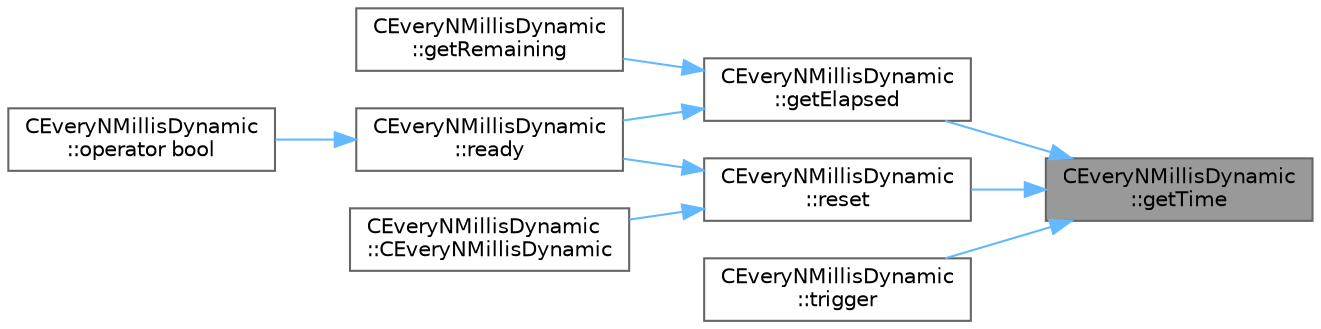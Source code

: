 digraph "CEveryNMillisDynamic::getTime"
{
 // LATEX_PDF_SIZE
  bgcolor="transparent";
  edge [fontname=Helvetica,fontsize=10,labelfontname=Helvetica,labelfontsize=10];
  node [fontname=Helvetica,fontsize=10,shape=box,height=0.2,width=0.4];
  rankdir="RL";
  Node1 [id="Node000001",label="CEveryNMillisDynamic\l::getTime",height=0.2,width=0.4,color="gray40", fillcolor="grey60", style="filled", fontcolor="black",tooltip=" "];
  Node1 -> Node2 [id="edge1_Node000001_Node000002",dir="back",color="steelblue1",style="solid",tooltip=" "];
  Node2 [id="Node000002",label="CEveryNMillisDynamic\l::getElapsed",height=0.2,width=0.4,color="grey40", fillcolor="white", style="filled",URL="$d5/df2/group___timekeeping.html#a753e6ba28827b47e9af63aca9a5b96d2",tooltip=" "];
  Node2 -> Node3 [id="edge2_Node000002_Node000003",dir="back",color="steelblue1",style="solid",tooltip=" "];
  Node3 [id="Node000003",label="CEveryNMillisDynamic\l::getRemaining",height=0.2,width=0.4,color="grey40", fillcolor="white", style="filled",URL="$d5/df2/group___timekeeping.html#a54e661ca75ee1894f21c9fe96e05cac6",tooltip=" "];
  Node2 -> Node4 [id="edge3_Node000002_Node000004",dir="back",color="steelblue1",style="solid",tooltip=" "];
  Node4 [id="Node000004",label="CEveryNMillisDynamic\l::ready",height=0.2,width=0.4,color="grey40", fillcolor="white", style="filled",URL="$d5/df2/group___timekeeping.html#adf560409fae3890034cc952aad0a7412",tooltip=" "];
  Node4 -> Node5 [id="edge4_Node000004_Node000005",dir="back",color="steelblue1",style="solid",tooltip=" "];
  Node5 [id="Node000005",label="CEveryNMillisDynamic\l::operator bool",height=0.2,width=0.4,color="grey40", fillcolor="white", style="filled",URL="$d5/df2/group___timekeeping.html#a708e65baedb0e502df282ca8c682522b",tooltip=" "];
  Node1 -> Node6 [id="edge5_Node000001_Node000006",dir="back",color="steelblue1",style="solid",tooltip=" "];
  Node6 [id="Node000006",label="CEveryNMillisDynamic\l::reset",height=0.2,width=0.4,color="grey40", fillcolor="white", style="filled",URL="$d5/df2/group___timekeeping.html#a993759a29aef7b9356f2861e6cb4faeb",tooltip=" "];
  Node6 -> Node7 [id="edge6_Node000006_Node000007",dir="back",color="steelblue1",style="solid",tooltip=" "];
  Node7 [id="Node000007",label="CEveryNMillisDynamic\l::CEveryNMillisDynamic",height=0.2,width=0.4,color="grey40", fillcolor="white", style="filled",URL="$d5/df2/group___timekeeping.html#a95ea23e4df044bec1fb0b8719dec5f5a",tooltip=" "];
  Node6 -> Node4 [id="edge7_Node000006_Node000004",dir="back",color="steelblue1",style="solid",tooltip=" "];
  Node1 -> Node8 [id="edge8_Node000001_Node000008",dir="back",color="steelblue1",style="solid",tooltip=" "];
  Node8 [id="Node000008",label="CEveryNMillisDynamic\l::trigger",height=0.2,width=0.4,color="grey40", fillcolor="white", style="filled",URL="$d5/df2/group___timekeeping.html#aa7fd8de7dd186ee5d3b4370882fb1ec2",tooltip=" "];
}
